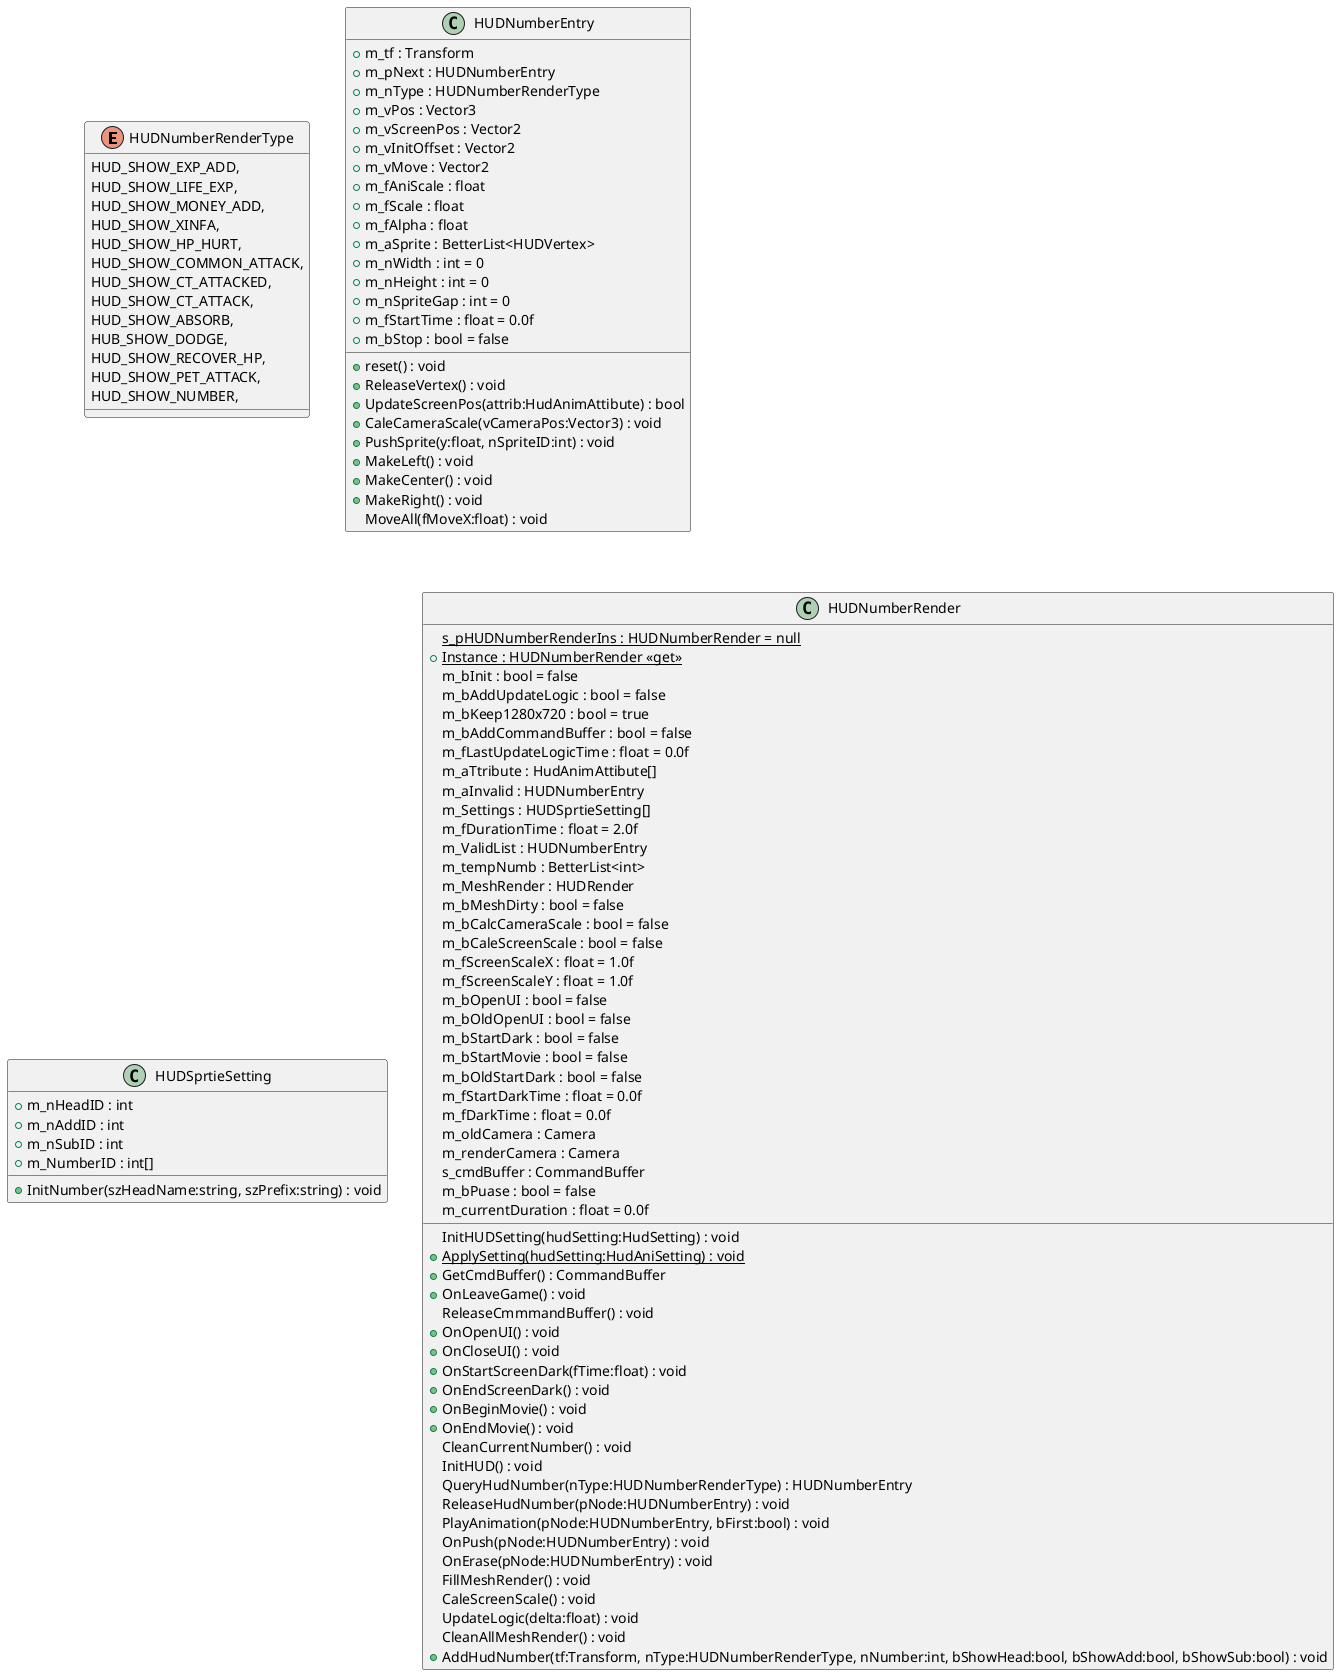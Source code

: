 @startuml
enum HUDNumberRenderType {
    HUD_SHOW_EXP_ADD,
    HUD_SHOW_LIFE_EXP,
    HUD_SHOW_MONEY_ADD,
    HUD_SHOW_XINFA,
    HUD_SHOW_HP_HURT,
    HUD_SHOW_COMMON_ATTACK,
    HUD_SHOW_CT_ATTACKED,
    HUD_SHOW_CT_ATTACK,
    HUD_SHOW_ABSORB,
    HUB_SHOW_DODGE,
    HUD_SHOW_RECOVER_HP,
    HUD_SHOW_PET_ATTACK,
    HUD_SHOW_NUMBER,
}
class HUDNumberEntry {
    + m_tf : Transform
    + m_pNext : HUDNumberEntry
    + m_nType : HUDNumberRenderType
    + m_vPos : Vector3
    + m_vScreenPos : Vector2
    + m_vInitOffset : Vector2
    + m_vMove : Vector2
    + m_fAniScale : float
    + m_fScale : float
    + m_fAlpha : float
    + m_aSprite : BetterList<HUDVertex>
    + m_nWidth : int = 0
    + m_nHeight : int = 0
    + m_nSpriteGap : int = 0
    + m_fStartTime : float = 0.0f
    + m_bStop : bool = false
    + reset() : void
    + ReleaseVertex() : void
    + UpdateScreenPos(attrib:HudAnimAttibute) : bool
    + CaleCameraScale(vCameraPos:Vector3) : void
    + PushSprite(y:float, nSpriteID:int) : void
    + MakeLeft() : void
    + MakeCenter() : void
    + MakeRight() : void
    MoveAll(fMoveX:float) : void
}
class HUDSprtieSetting {
    + m_nHeadID : int
    + m_nAddID : int
    + m_nSubID : int
    + m_NumberID : int[]
    + InitNumber(szHeadName:string, szPrefix:string) : void
}
class HUDNumberRender {
    {static} s_pHUDNumberRenderIns : HUDNumberRender = null
    + {static} Instance : HUDNumberRender <<get>>
    m_bInit : bool = false
    m_bAddUpdateLogic : bool = false
    m_bKeep1280x720 : bool = true
    m_bAddCommandBuffer : bool = false
    m_fLastUpdateLogicTime : float = 0.0f
    m_aTtribute : HudAnimAttibute[]
    m_aInvalid : HUDNumberEntry
    m_Settings : HUDSprtieSetting[]
    m_fDurationTime : float = 2.0f
    m_ValidList : HUDNumberEntry
    m_tempNumb : BetterList<int>
    m_MeshRender : HUDRender
    m_bMeshDirty : bool = false
    m_bCalcCameraScale : bool = false
    m_bCaleScreenScale : bool = false
    m_fScreenScaleX : float = 1.0f
    m_fScreenScaleY : float = 1.0f
    m_bOpenUI : bool = false
    m_bOldOpenUI : bool = false
    m_bStartDark : bool = false
    m_bStartMovie : bool = false
    m_bOldStartDark : bool = false
    m_fStartDarkTime : float = 0.0f
    m_fDarkTime : float = 0.0f
    m_oldCamera : Camera
    m_renderCamera : Camera
    s_cmdBuffer : CommandBuffer
    InitHUDSetting(hudSetting:HudSetting) : void
    + {static} ApplySetting(hudSetting:HudAniSetting) : void
    + GetCmdBuffer() : CommandBuffer
    + OnLeaveGame() : void
    ReleaseCmmmandBuffer() : void
    + OnOpenUI() : void
    + OnCloseUI() : void
    + OnStartScreenDark(fTime:float) : void
    + OnEndScreenDark() : void
    + OnBeginMovie() : void
    + OnEndMovie() : void
    CleanCurrentNumber() : void
    InitHUD() : void
    QueryHudNumber(nType:HUDNumberRenderType) : HUDNumberEntry
    ReleaseHudNumber(pNode:HUDNumberEntry) : void
    m_bPuase : bool = false
    m_currentDuration : float = 0.0f
    PlayAnimation(pNode:HUDNumberEntry, bFirst:bool) : void
    OnPush(pNode:HUDNumberEntry) : void
    OnErase(pNode:HUDNumberEntry) : void
    FillMeshRender() : void
    CaleScreenScale() : void
    UpdateLogic(delta:float) : void
    CleanAllMeshRender() : void
    + AddHudNumber(tf:Transform, nType:HUDNumberRenderType, nNumber:int, bShowHead:bool, bShowAdd:bool, bShowSub:bool) : void
}
@enduml
